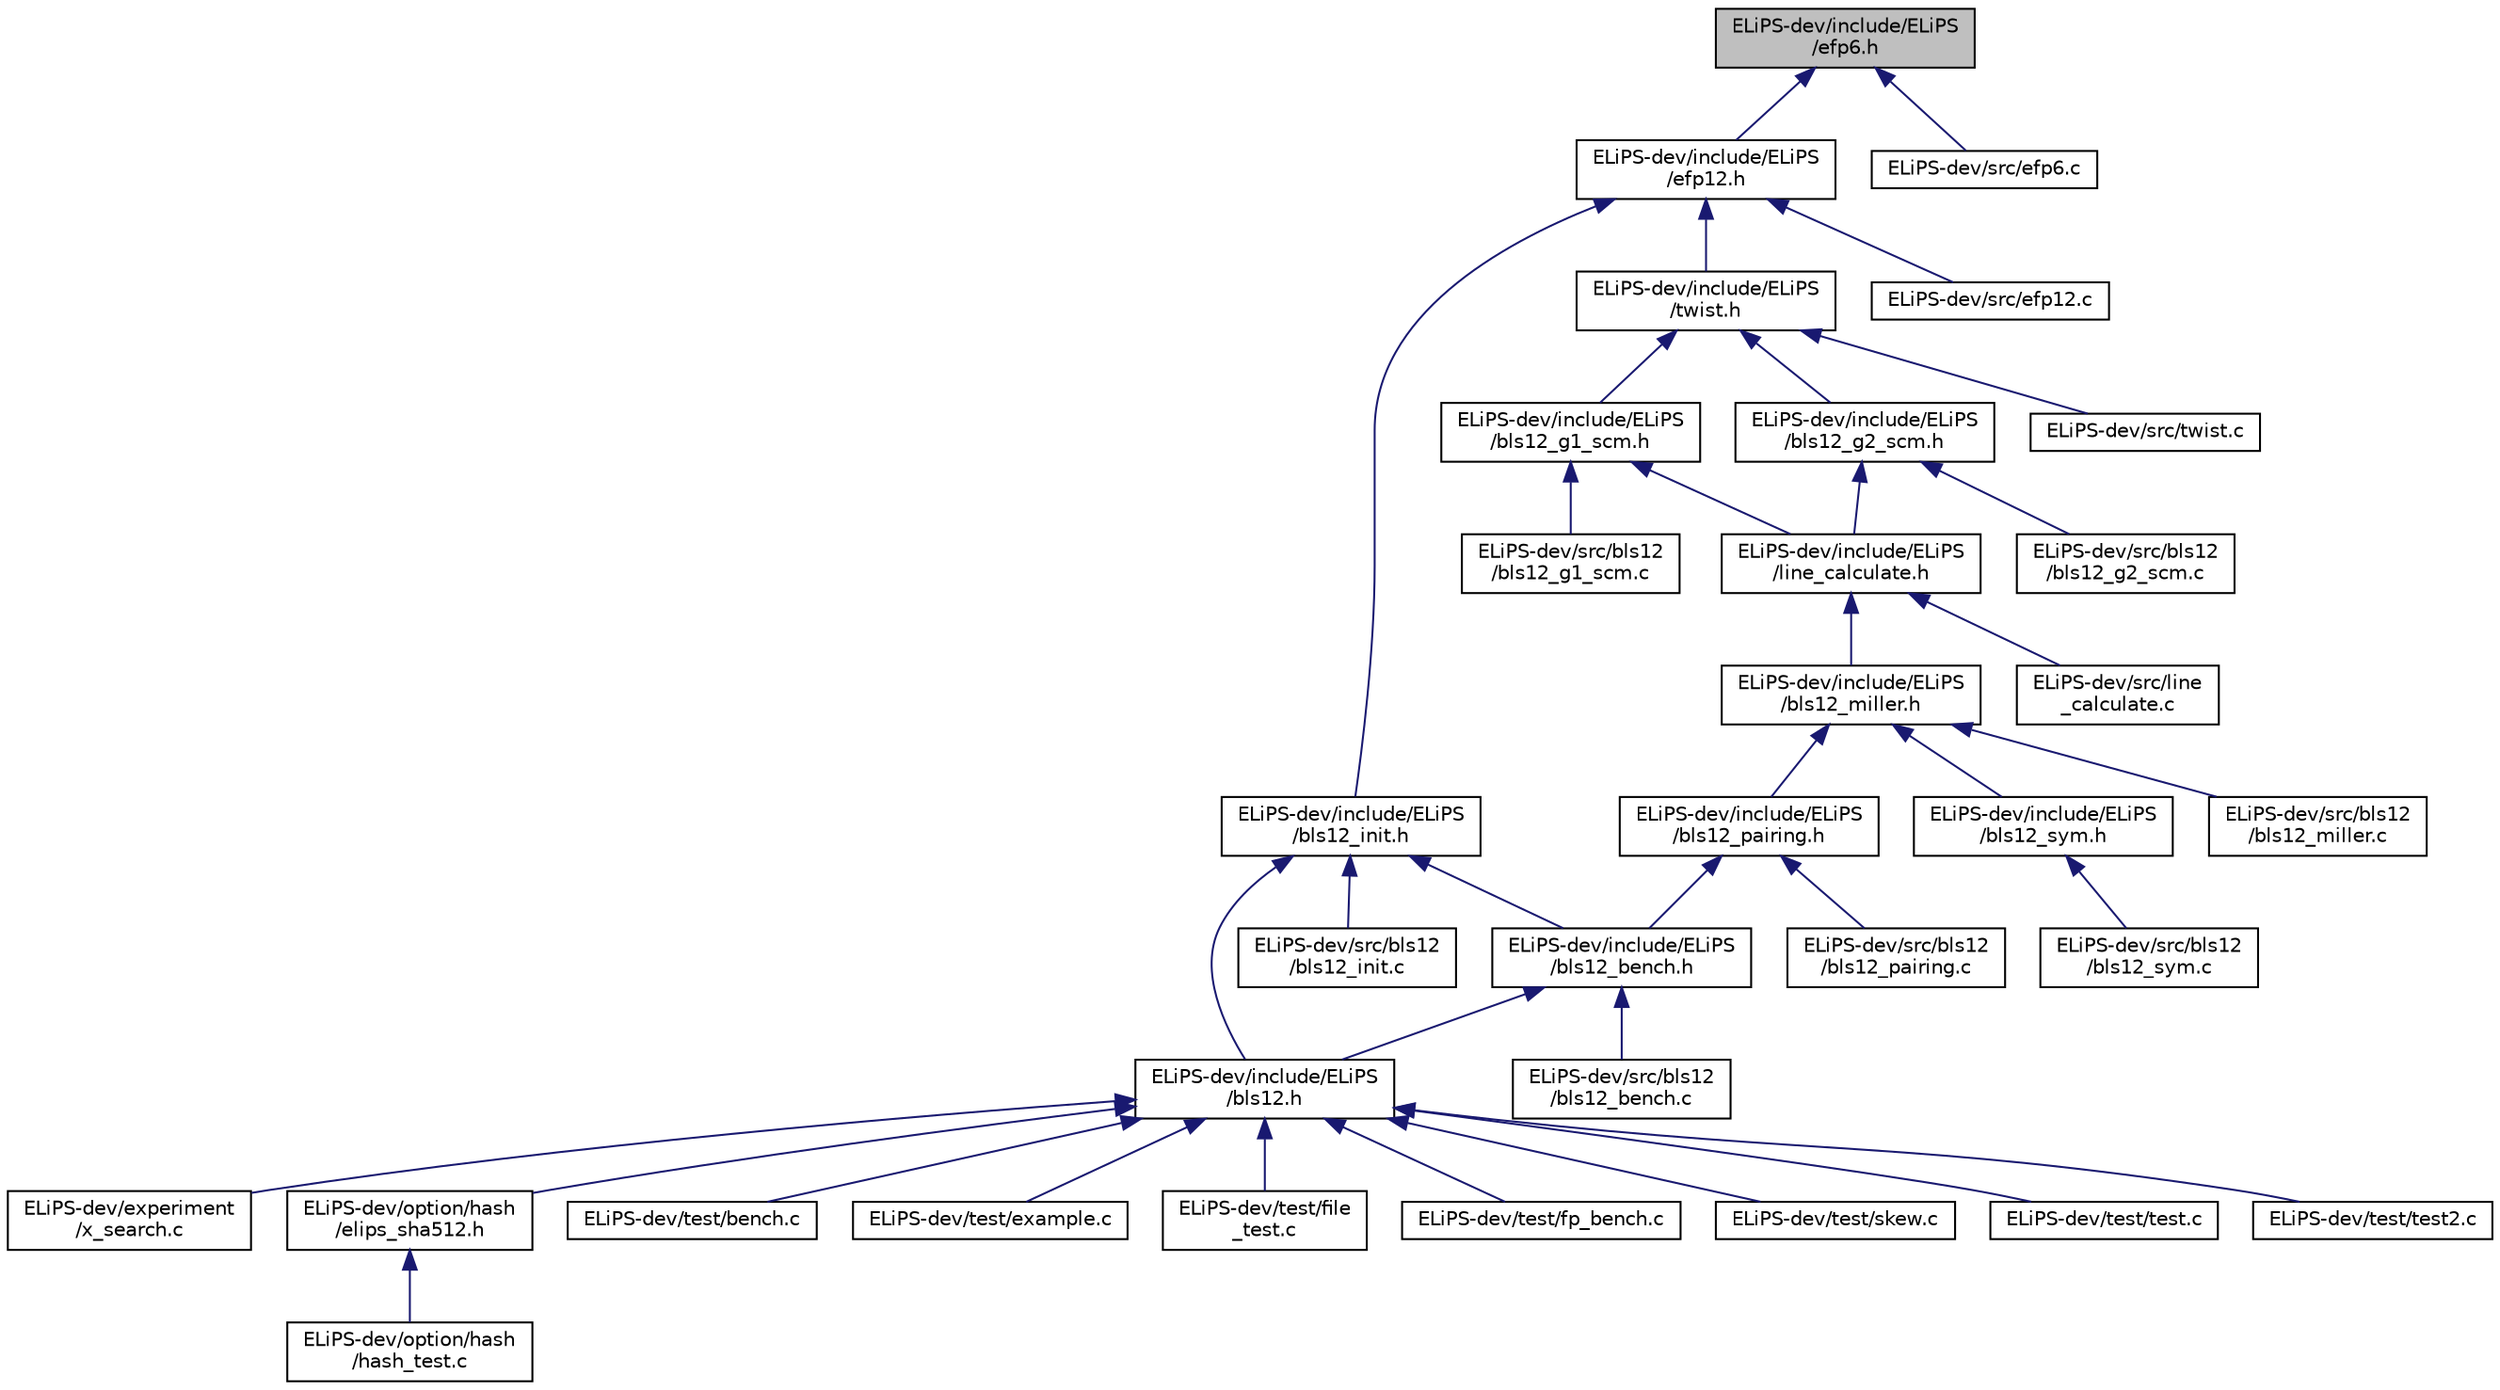 digraph "ELiPS-dev/include/ELiPS/efp6.h"
{
 // LATEX_PDF_SIZE
  edge [fontname="Helvetica",fontsize="10",labelfontname="Helvetica",labelfontsize="10"];
  node [fontname="Helvetica",fontsize="10",shape=record];
  Node1 [label="ELiPS-dev/include/ELiPS\l/efp6.h",height=0.2,width=0.4,color="black", fillcolor="grey75", style="filled", fontcolor="black",tooltip=" "];
  Node1 -> Node2 [dir="back",color="midnightblue",fontsize="10",style="solid",fontname="Helvetica"];
  Node2 [label="ELiPS-dev/include/ELiPS\l/efp12.h",height=0.2,width=0.4,color="black", fillcolor="white", style="filled",URL="$efp12_8h.html",tooltip=" "];
  Node2 -> Node3 [dir="back",color="midnightblue",fontsize="10",style="solid",fontname="Helvetica"];
  Node3 [label="ELiPS-dev/include/ELiPS\l/bls12_init.h",height=0.2,width=0.4,color="black", fillcolor="white", style="filled",URL="$bls12__init_8h.html",tooltip=" "];
  Node3 -> Node4 [dir="back",color="midnightblue",fontsize="10",style="solid",fontname="Helvetica"];
  Node4 [label="ELiPS-dev/include/ELiPS\l/bls12.h",height=0.2,width=0.4,color="black", fillcolor="white", style="filled",URL="$bls12_8h.html",tooltip=" "];
  Node4 -> Node5 [dir="back",color="midnightblue",fontsize="10",style="solid",fontname="Helvetica"];
  Node5 [label="ELiPS-dev/experiment\l/x_search.c",height=0.2,width=0.4,color="black", fillcolor="white", style="filled",URL="$x__search_8c.html",tooltip=" "];
  Node4 -> Node6 [dir="back",color="midnightblue",fontsize="10",style="solid",fontname="Helvetica"];
  Node6 [label="ELiPS-dev/option/hash\l/elips_sha512.h",height=0.2,width=0.4,color="black", fillcolor="white", style="filled",URL="$elips__sha512_8h.html",tooltip=" "];
  Node6 -> Node7 [dir="back",color="midnightblue",fontsize="10",style="solid",fontname="Helvetica"];
  Node7 [label="ELiPS-dev/option/hash\l/hash_test.c",height=0.2,width=0.4,color="black", fillcolor="white", style="filled",URL="$hash__test_8c.html",tooltip=" "];
  Node4 -> Node8 [dir="back",color="midnightblue",fontsize="10",style="solid",fontname="Helvetica"];
  Node8 [label="ELiPS-dev/test/bench.c",height=0.2,width=0.4,color="black", fillcolor="white", style="filled",URL="$bench_8c.html",tooltip=" "];
  Node4 -> Node9 [dir="back",color="midnightblue",fontsize="10",style="solid",fontname="Helvetica"];
  Node9 [label="ELiPS-dev/test/example.c",height=0.2,width=0.4,color="black", fillcolor="white", style="filled",URL="$example_8c.html",tooltip=" "];
  Node4 -> Node10 [dir="back",color="midnightblue",fontsize="10",style="solid",fontname="Helvetica"];
  Node10 [label="ELiPS-dev/test/file\l_test.c",height=0.2,width=0.4,color="black", fillcolor="white", style="filled",URL="$file__test_8c.html",tooltip=" "];
  Node4 -> Node11 [dir="back",color="midnightblue",fontsize="10",style="solid",fontname="Helvetica"];
  Node11 [label="ELiPS-dev/test/fp_bench.c",height=0.2,width=0.4,color="black", fillcolor="white", style="filled",URL="$fp__bench_8c.html",tooltip=" "];
  Node4 -> Node12 [dir="back",color="midnightblue",fontsize="10",style="solid",fontname="Helvetica"];
  Node12 [label="ELiPS-dev/test/skew.c",height=0.2,width=0.4,color="black", fillcolor="white", style="filled",URL="$skew_8c.html",tooltip=" "];
  Node4 -> Node13 [dir="back",color="midnightblue",fontsize="10",style="solid",fontname="Helvetica"];
  Node13 [label="ELiPS-dev/test/test.c",height=0.2,width=0.4,color="black", fillcolor="white", style="filled",URL="$test_8c.html",tooltip=" "];
  Node4 -> Node14 [dir="back",color="midnightblue",fontsize="10",style="solid",fontname="Helvetica"];
  Node14 [label="ELiPS-dev/test/test2.c",height=0.2,width=0.4,color="black", fillcolor="white", style="filled",URL="$test2_8c.html",tooltip=" "];
  Node3 -> Node15 [dir="back",color="midnightblue",fontsize="10",style="solid",fontname="Helvetica"];
  Node15 [label="ELiPS-dev/include/ELiPS\l/bls12_bench.h",height=0.2,width=0.4,color="black", fillcolor="white", style="filled",URL="$bls12__bench_8h.html",tooltip=" "];
  Node15 -> Node4 [dir="back",color="midnightblue",fontsize="10",style="solid",fontname="Helvetica"];
  Node15 -> Node16 [dir="back",color="midnightblue",fontsize="10",style="solid",fontname="Helvetica"];
  Node16 [label="ELiPS-dev/src/bls12\l/bls12_bench.c",height=0.2,width=0.4,color="black", fillcolor="white", style="filled",URL="$bls12__bench_8c.html",tooltip=" "];
  Node3 -> Node17 [dir="back",color="midnightblue",fontsize="10",style="solid",fontname="Helvetica"];
  Node17 [label="ELiPS-dev/src/bls12\l/bls12_init.c",height=0.2,width=0.4,color="black", fillcolor="white", style="filled",URL="$bls12__init_8c.html",tooltip=" "];
  Node2 -> Node18 [dir="back",color="midnightblue",fontsize="10",style="solid",fontname="Helvetica"];
  Node18 [label="ELiPS-dev/include/ELiPS\l/twist.h",height=0.2,width=0.4,color="black", fillcolor="white", style="filled",URL="$twist_8h.html",tooltip=" "];
  Node18 -> Node19 [dir="back",color="midnightblue",fontsize="10",style="solid",fontname="Helvetica"];
  Node19 [label="ELiPS-dev/include/ELiPS\l/bls12_g1_scm.h",height=0.2,width=0.4,color="black", fillcolor="white", style="filled",URL="$bls12__g1__scm_8h.html",tooltip=" "];
  Node19 -> Node20 [dir="back",color="midnightblue",fontsize="10",style="solid",fontname="Helvetica"];
  Node20 [label="ELiPS-dev/include/ELiPS\l/line_calculate.h",height=0.2,width=0.4,color="black", fillcolor="white", style="filled",URL="$line__calculate_8h.html",tooltip=" "];
  Node20 -> Node21 [dir="back",color="midnightblue",fontsize="10",style="solid",fontname="Helvetica"];
  Node21 [label="ELiPS-dev/include/ELiPS\l/bls12_miller.h",height=0.2,width=0.4,color="black", fillcolor="white", style="filled",URL="$bls12__miller_8h.html",tooltip=" "];
  Node21 -> Node22 [dir="back",color="midnightblue",fontsize="10",style="solid",fontname="Helvetica"];
  Node22 [label="ELiPS-dev/include/ELiPS\l/bls12_pairing.h",height=0.2,width=0.4,color="black", fillcolor="white", style="filled",URL="$bls12__pairing_8h.html",tooltip=" "];
  Node22 -> Node15 [dir="back",color="midnightblue",fontsize="10",style="solid",fontname="Helvetica"];
  Node22 -> Node23 [dir="back",color="midnightblue",fontsize="10",style="solid",fontname="Helvetica"];
  Node23 [label="ELiPS-dev/src/bls12\l/bls12_pairing.c",height=0.2,width=0.4,color="black", fillcolor="white", style="filled",URL="$bls12__pairing_8c.html",tooltip=" "];
  Node21 -> Node24 [dir="back",color="midnightblue",fontsize="10",style="solid",fontname="Helvetica"];
  Node24 [label="ELiPS-dev/include/ELiPS\l/bls12_sym.h",height=0.2,width=0.4,color="black", fillcolor="white", style="filled",URL="$bls12__sym_8h.html",tooltip=" "];
  Node24 -> Node25 [dir="back",color="midnightblue",fontsize="10",style="solid",fontname="Helvetica"];
  Node25 [label="ELiPS-dev/src/bls12\l/bls12_sym.c",height=0.2,width=0.4,color="black", fillcolor="white", style="filled",URL="$bls12__sym_8c.html",tooltip=" "];
  Node21 -> Node26 [dir="back",color="midnightblue",fontsize="10",style="solid",fontname="Helvetica"];
  Node26 [label="ELiPS-dev/src/bls12\l/bls12_miller.c",height=0.2,width=0.4,color="black", fillcolor="white", style="filled",URL="$bls12__miller_8c.html",tooltip=" "];
  Node20 -> Node27 [dir="back",color="midnightblue",fontsize="10",style="solid",fontname="Helvetica"];
  Node27 [label="ELiPS-dev/src/line\l_calculate.c",height=0.2,width=0.4,color="black", fillcolor="white", style="filled",URL="$line__calculate_8c.html",tooltip=" "];
  Node19 -> Node28 [dir="back",color="midnightblue",fontsize="10",style="solid",fontname="Helvetica"];
  Node28 [label="ELiPS-dev/src/bls12\l/bls12_g1_scm.c",height=0.2,width=0.4,color="black", fillcolor="white", style="filled",URL="$bls12__g1__scm_8c.html",tooltip=" "];
  Node18 -> Node29 [dir="back",color="midnightblue",fontsize="10",style="solid",fontname="Helvetica"];
  Node29 [label="ELiPS-dev/include/ELiPS\l/bls12_g2_scm.h",height=0.2,width=0.4,color="black", fillcolor="white", style="filled",URL="$bls12__g2__scm_8h.html",tooltip=" "];
  Node29 -> Node20 [dir="back",color="midnightblue",fontsize="10",style="solid",fontname="Helvetica"];
  Node29 -> Node30 [dir="back",color="midnightblue",fontsize="10",style="solid",fontname="Helvetica"];
  Node30 [label="ELiPS-dev/src/bls12\l/bls12_g2_scm.c",height=0.2,width=0.4,color="black", fillcolor="white", style="filled",URL="$bls12__g2__scm_8c.html",tooltip=" "];
  Node18 -> Node31 [dir="back",color="midnightblue",fontsize="10",style="solid",fontname="Helvetica"];
  Node31 [label="ELiPS-dev/src/twist.c",height=0.2,width=0.4,color="black", fillcolor="white", style="filled",URL="$twist_8c.html",tooltip=" "];
  Node2 -> Node32 [dir="back",color="midnightblue",fontsize="10",style="solid",fontname="Helvetica"];
  Node32 [label="ELiPS-dev/src/efp12.c",height=0.2,width=0.4,color="black", fillcolor="white", style="filled",URL="$efp12_8c.html",tooltip=" "];
  Node1 -> Node33 [dir="back",color="midnightblue",fontsize="10",style="solid",fontname="Helvetica"];
  Node33 [label="ELiPS-dev/src/efp6.c",height=0.2,width=0.4,color="black", fillcolor="white", style="filled",URL="$efp6_8c.html",tooltip=" "];
}
